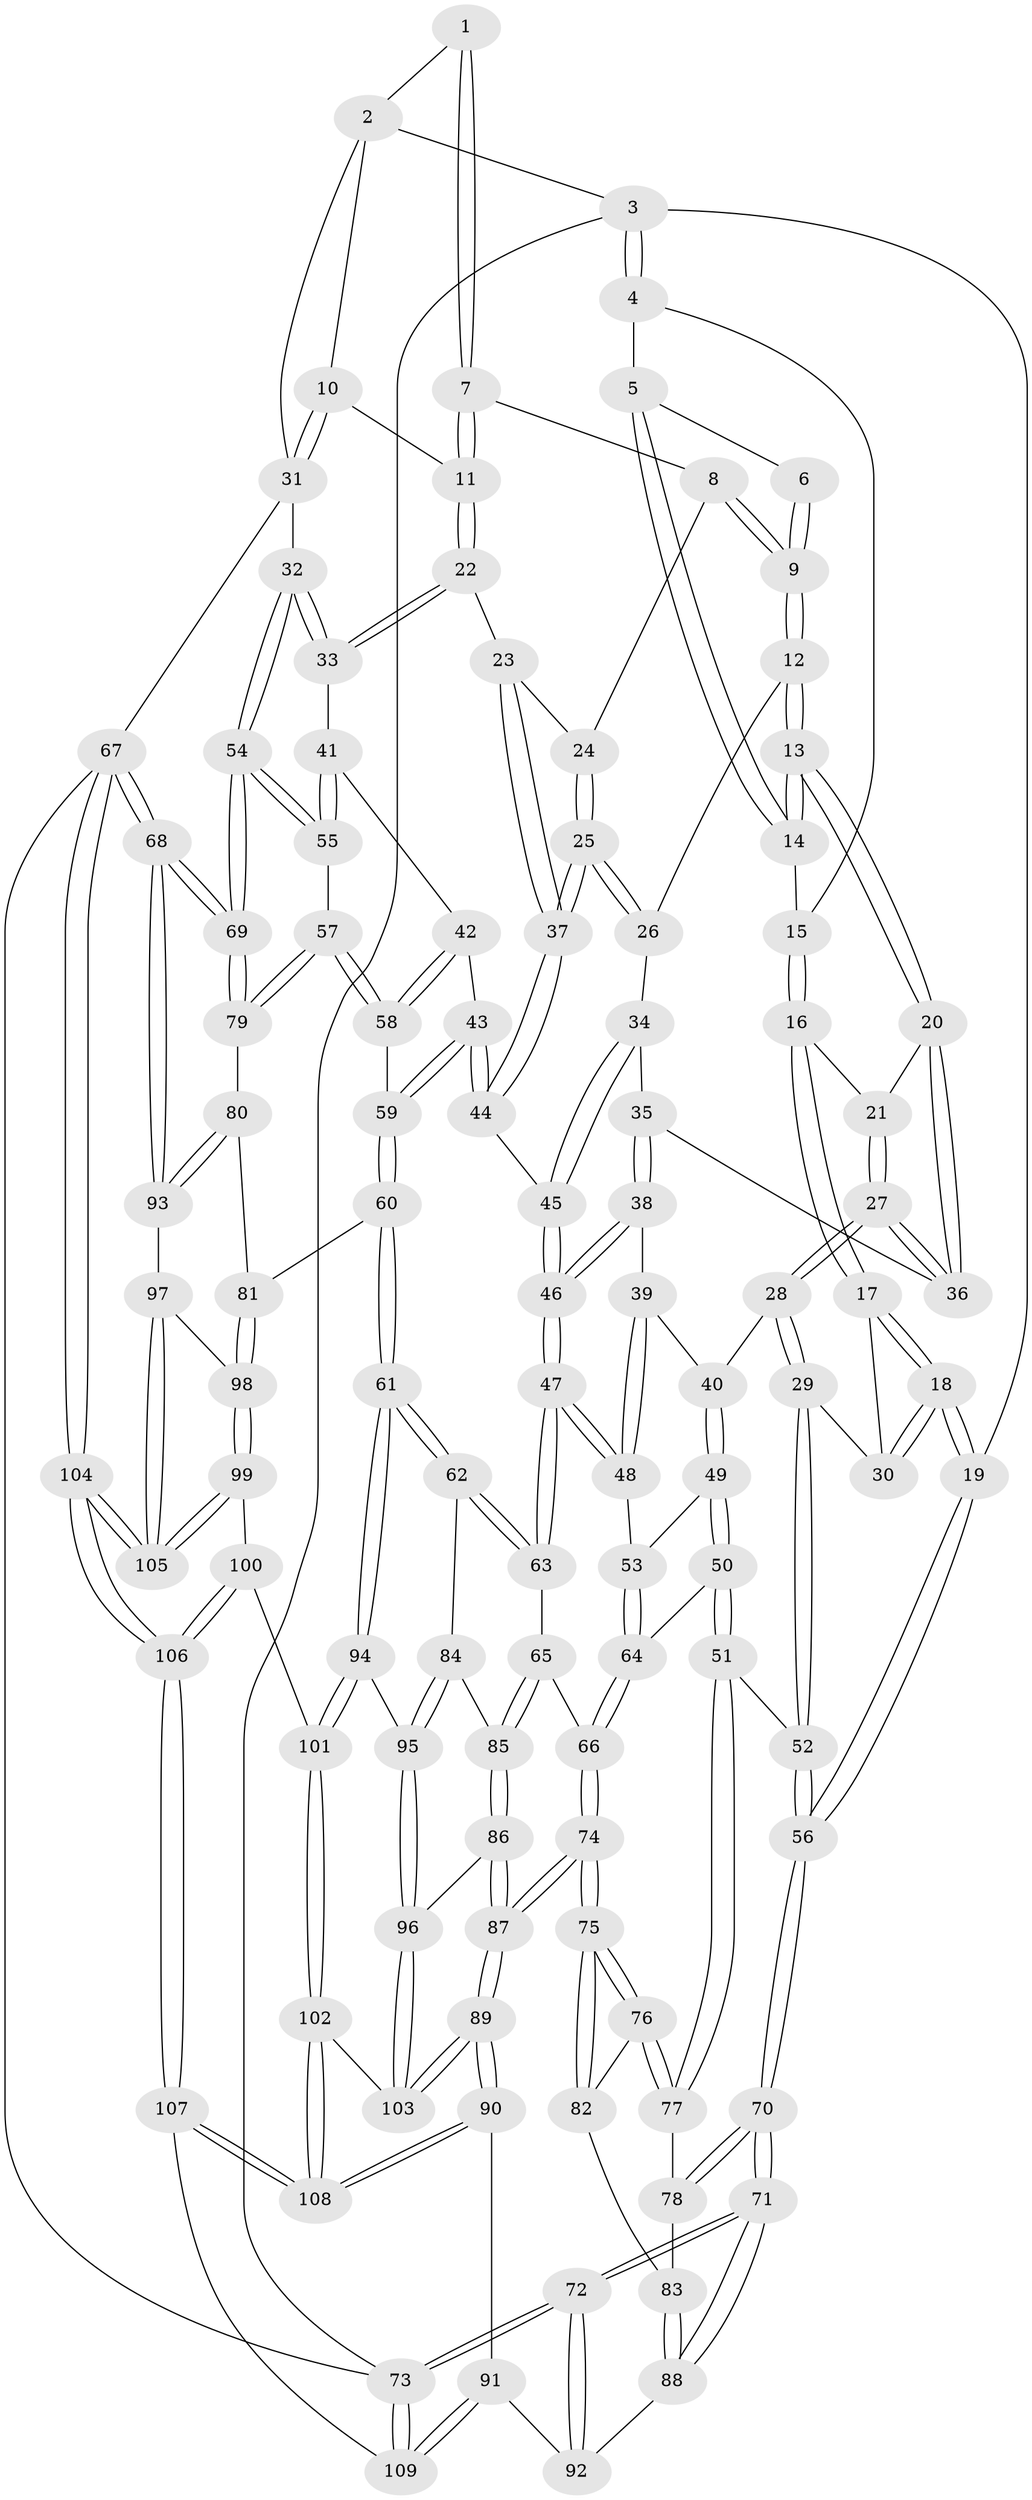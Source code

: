 // coarse degree distribution, {3: 0.2727272727272727, 4: 0.5151515151515151, 7: 0.030303030303030304, 6: 0.06060606060606061, 2: 0.06060606060606061, 5: 0.06060606060606061}
// Generated by graph-tools (version 1.1) at 2025/38/03/04/25 23:38:35]
// undirected, 109 vertices, 269 edges
graph export_dot {
  node [color=gray90,style=filled];
  1 [pos="+0.6762982521458518+0"];
  2 [pos="+0.7951062259440744+0"];
  3 [pos="+0+0"];
  4 [pos="+0.03748884499409438+0"];
  5 [pos="+0.3124124829327292+0"];
  6 [pos="+0.42805380135819193+0"];
  7 [pos="+0.6093616503682623+0.12036952269096915"];
  8 [pos="+0.604359389752692+0.1256200815563982"];
  9 [pos="+0.5252605705409774+0.15274393161807115"];
  10 [pos="+0.8678179769283603+0.10898474981066951"];
  11 [pos="+0.8509349639800385+0.12872091866509883"];
  12 [pos="+0.5226570526541543+0.15483477813286106"];
  13 [pos="+0.41455960049186613+0.16441854440878878"];
  14 [pos="+0.3893021093241442+0.12095440686749527"];
  15 [pos="+0.190061047939102+0.09862907756367688"];
  16 [pos="+0.19770150100902587+0.16649376950594832"];
  17 [pos="+0.15495571583971166+0.1991143864496122"];
  18 [pos="+0+0.10458601402161738"];
  19 [pos="+0+0.09955550069674433"];
  20 [pos="+0.3958887244622214+0.18901246019045523"];
  21 [pos="+0.20037373520357962+0.16899800229049108"];
  22 [pos="+0.8145308956790827+0.2601475233930289"];
  23 [pos="+0.7175376477341842+0.2539844664248703"];
  24 [pos="+0.6515983680708212+0.20428070390048803"];
  25 [pos="+0.5998158400990427+0.3418052585132477"];
  26 [pos="+0.5231034978109705+0.1573081112837469"];
  27 [pos="+0.2762224616792935+0.3454049011198765"];
  28 [pos="+0.27360909440960635+0.35084296670341214"];
  29 [pos="+0.1548385820159054+0.3990279020723241"];
  30 [pos="+0.09977419705183355+0.2940293986623443"];
  31 [pos="+1+0.20238214457320824"];
  32 [pos="+1+0.31780364086485097"];
  33 [pos="+0.8361590619840185+0.3436111450195135"];
  34 [pos="+0.48671688562041004+0.33216006400696907"];
  35 [pos="+0.3800496720177977+0.28376387277524256"];
  36 [pos="+0.3697975269980551+0.27660357294034893"];
  37 [pos="+0.6020098522735403+0.35532026410436435"];
  38 [pos="+0.4427042276257478+0.4257550505909057"];
  39 [pos="+0.3735491255338672+0.4264419933019876"];
  40 [pos="+0.3223771654310518+0.4138469337382889"];
  41 [pos="+0.8196472916350139+0.38442425987923595"];
  42 [pos="+0.7862611495614015+0.4165486591031227"];
  43 [pos="+0.6605883114735919+0.4513675431794999"];
  44 [pos="+0.5887598639160195+0.42591509271974826"];
  45 [pos="+0.5684207763908337+0.43154814274603015"];
  46 [pos="+0.5438318345678497+0.45097721650353767"];
  47 [pos="+0.48090490066143515+0.5771913433467002"];
  48 [pos="+0.404504372130267+0.5482585171095469"];
  49 [pos="+0.31766346948903795+0.49627871948888097"];
  50 [pos="+0.2417153894479894+0.5611518364529273"];
  51 [pos="+0.1724370021454846+0.5581552768088618"];
  52 [pos="+0.13421516562882121+0.43318587609951437"];
  53 [pos="+0.38512222016894987+0.5454147028651809"];
  54 [pos="+1+0.526081708317658"];
  55 [pos="+0.9641533137042462+0.4997890269893056"];
  56 [pos="+0+0.4693289535542199"];
  57 [pos="+0.8443733291724582+0.5885362562943532"];
  58 [pos="+0.8441030575296016+0.5882575340292215"];
  59 [pos="+0.6894543114018574+0.5826189009649201"];
  60 [pos="+0.652549207681848+0.7140257657282342"];
  61 [pos="+0.6269004010157555+0.7244573104715912"];
  62 [pos="+0.525817857874556+0.6670183600639438"];
  63 [pos="+0.4846216129336602+0.6293884339114627"];
  64 [pos="+0.29900759881713396+0.6043184821368218"];
  65 [pos="+0.41934874155132007+0.6670669474386439"];
  66 [pos="+0.33271073097953874+0.6793266574432401"];
  67 [pos="+1+1"];
  68 [pos="+1+1"];
  69 [pos="+1+0.7061593813251446"];
  70 [pos="+0+0.5767998533301406"];
  71 [pos="+0+0.807699220364447"];
  72 [pos="+0+1"];
  73 [pos="+0+1"];
  74 [pos="+0.2349963854568506+0.7915567277759943"];
  75 [pos="+0.2278115436990165+0.783638115196071"];
  76 [pos="+0.14923461849382358+0.6543093717616204"];
  77 [pos="+0.13706879484541246+0.630255043656987"];
  78 [pos="+0.0853052932231464+0.6368041635155179"];
  79 [pos="+0.8740923459950302+0.6949691698483216"];
  80 [pos="+0.8566448839925239+0.7098300526383304"];
  81 [pos="+0.7331788889928086+0.7319935901913546"];
  82 [pos="+0.061237493004111125+0.7691682002385912"];
  83 [pos="+0.027510791975387396+0.7736837623943823"];
  84 [pos="+0.45442913152407494+0.7967704052876197"];
  85 [pos="+0.4100268110503434+0.7898007845749982"];
  86 [pos="+0.3355746964737085+0.840042757021235"];
  87 [pos="+0.24626760816154833+0.8596715378049138"];
  88 [pos="+0+0.8065720650105875"];
  89 [pos="+0.23119030339819874+0.9063808216321687"];
  90 [pos="+0.23091349114867254+0.906888310925684"];
  91 [pos="+0.21937688154239046+0.9244882368786386"];
  92 [pos="+0.12759156766952678+0.8960607431303571"];
  93 [pos="+0.8603323801292363+0.7966800636217027"];
  94 [pos="+0.6107980503586522+0.7825643453527859"];
  95 [pos="+0.4878193266189018+0.8331342734579726"];
  96 [pos="+0.4700317547481932+0.8841525620050423"];
  97 [pos="+0.8407160430662394+0.8699378350544507"];
  98 [pos="+0.7638826929261068+0.8752196607725643"];
  99 [pos="+0.7485509148819226+0.8924859504224923"];
  100 [pos="+0.6935314645582384+0.9339862608382866"];
  101 [pos="+0.6251681383612605+0.8870187218862943"];
  102 [pos="+0.5076509358971076+0.9717283190450355"];
  103 [pos="+0.4915564324035865+0.9517917090552594"];
  104 [pos="+1+1"];
  105 [pos="+1+1"];
  106 [pos="+0.7908033885521332+1"];
  107 [pos="+0.5142274025573611+1"];
  108 [pos="+0.5032704214518077+1"];
  109 [pos="+0.172011119738987+1"];
  1 -- 2;
  1 -- 7;
  1 -- 7;
  2 -- 3;
  2 -- 10;
  2 -- 31;
  3 -- 4;
  3 -- 4;
  3 -- 19;
  3 -- 73;
  4 -- 5;
  4 -- 15;
  5 -- 6;
  5 -- 14;
  5 -- 14;
  6 -- 9;
  6 -- 9;
  7 -- 8;
  7 -- 11;
  7 -- 11;
  8 -- 9;
  8 -- 9;
  8 -- 24;
  9 -- 12;
  9 -- 12;
  10 -- 11;
  10 -- 31;
  10 -- 31;
  11 -- 22;
  11 -- 22;
  12 -- 13;
  12 -- 13;
  12 -- 26;
  13 -- 14;
  13 -- 14;
  13 -- 20;
  13 -- 20;
  14 -- 15;
  15 -- 16;
  15 -- 16;
  16 -- 17;
  16 -- 17;
  16 -- 21;
  17 -- 18;
  17 -- 18;
  17 -- 30;
  18 -- 19;
  18 -- 19;
  18 -- 30;
  18 -- 30;
  19 -- 56;
  19 -- 56;
  20 -- 21;
  20 -- 36;
  20 -- 36;
  21 -- 27;
  21 -- 27;
  22 -- 23;
  22 -- 33;
  22 -- 33;
  23 -- 24;
  23 -- 37;
  23 -- 37;
  24 -- 25;
  24 -- 25;
  25 -- 26;
  25 -- 26;
  25 -- 37;
  25 -- 37;
  26 -- 34;
  27 -- 28;
  27 -- 28;
  27 -- 36;
  27 -- 36;
  28 -- 29;
  28 -- 29;
  28 -- 40;
  29 -- 30;
  29 -- 52;
  29 -- 52;
  31 -- 32;
  31 -- 67;
  32 -- 33;
  32 -- 33;
  32 -- 54;
  32 -- 54;
  33 -- 41;
  34 -- 35;
  34 -- 45;
  34 -- 45;
  35 -- 36;
  35 -- 38;
  35 -- 38;
  37 -- 44;
  37 -- 44;
  38 -- 39;
  38 -- 46;
  38 -- 46;
  39 -- 40;
  39 -- 48;
  39 -- 48;
  40 -- 49;
  40 -- 49;
  41 -- 42;
  41 -- 55;
  41 -- 55;
  42 -- 43;
  42 -- 58;
  42 -- 58;
  43 -- 44;
  43 -- 44;
  43 -- 59;
  43 -- 59;
  44 -- 45;
  45 -- 46;
  45 -- 46;
  46 -- 47;
  46 -- 47;
  47 -- 48;
  47 -- 48;
  47 -- 63;
  47 -- 63;
  48 -- 53;
  49 -- 50;
  49 -- 50;
  49 -- 53;
  50 -- 51;
  50 -- 51;
  50 -- 64;
  51 -- 52;
  51 -- 77;
  51 -- 77;
  52 -- 56;
  52 -- 56;
  53 -- 64;
  53 -- 64;
  54 -- 55;
  54 -- 55;
  54 -- 69;
  54 -- 69;
  55 -- 57;
  56 -- 70;
  56 -- 70;
  57 -- 58;
  57 -- 58;
  57 -- 79;
  57 -- 79;
  58 -- 59;
  59 -- 60;
  59 -- 60;
  60 -- 61;
  60 -- 61;
  60 -- 81;
  61 -- 62;
  61 -- 62;
  61 -- 94;
  61 -- 94;
  62 -- 63;
  62 -- 63;
  62 -- 84;
  63 -- 65;
  64 -- 66;
  64 -- 66;
  65 -- 66;
  65 -- 85;
  65 -- 85;
  66 -- 74;
  66 -- 74;
  67 -- 68;
  67 -- 68;
  67 -- 104;
  67 -- 104;
  67 -- 73;
  68 -- 69;
  68 -- 69;
  68 -- 93;
  68 -- 93;
  69 -- 79;
  69 -- 79;
  70 -- 71;
  70 -- 71;
  70 -- 78;
  70 -- 78;
  71 -- 72;
  71 -- 72;
  71 -- 88;
  71 -- 88;
  72 -- 73;
  72 -- 73;
  72 -- 92;
  72 -- 92;
  73 -- 109;
  73 -- 109;
  74 -- 75;
  74 -- 75;
  74 -- 87;
  74 -- 87;
  75 -- 76;
  75 -- 76;
  75 -- 82;
  75 -- 82;
  76 -- 77;
  76 -- 77;
  76 -- 82;
  77 -- 78;
  78 -- 83;
  79 -- 80;
  80 -- 81;
  80 -- 93;
  80 -- 93;
  81 -- 98;
  81 -- 98;
  82 -- 83;
  83 -- 88;
  83 -- 88;
  84 -- 85;
  84 -- 95;
  84 -- 95;
  85 -- 86;
  85 -- 86;
  86 -- 87;
  86 -- 87;
  86 -- 96;
  87 -- 89;
  87 -- 89;
  88 -- 92;
  89 -- 90;
  89 -- 90;
  89 -- 103;
  89 -- 103;
  90 -- 91;
  90 -- 108;
  90 -- 108;
  91 -- 92;
  91 -- 109;
  91 -- 109;
  93 -- 97;
  94 -- 95;
  94 -- 101;
  94 -- 101;
  95 -- 96;
  95 -- 96;
  96 -- 103;
  96 -- 103;
  97 -- 98;
  97 -- 105;
  97 -- 105;
  98 -- 99;
  98 -- 99;
  99 -- 100;
  99 -- 105;
  99 -- 105;
  100 -- 101;
  100 -- 106;
  100 -- 106;
  101 -- 102;
  101 -- 102;
  102 -- 103;
  102 -- 108;
  102 -- 108;
  104 -- 105;
  104 -- 105;
  104 -- 106;
  104 -- 106;
  106 -- 107;
  106 -- 107;
  107 -- 108;
  107 -- 108;
  107 -- 109;
}

